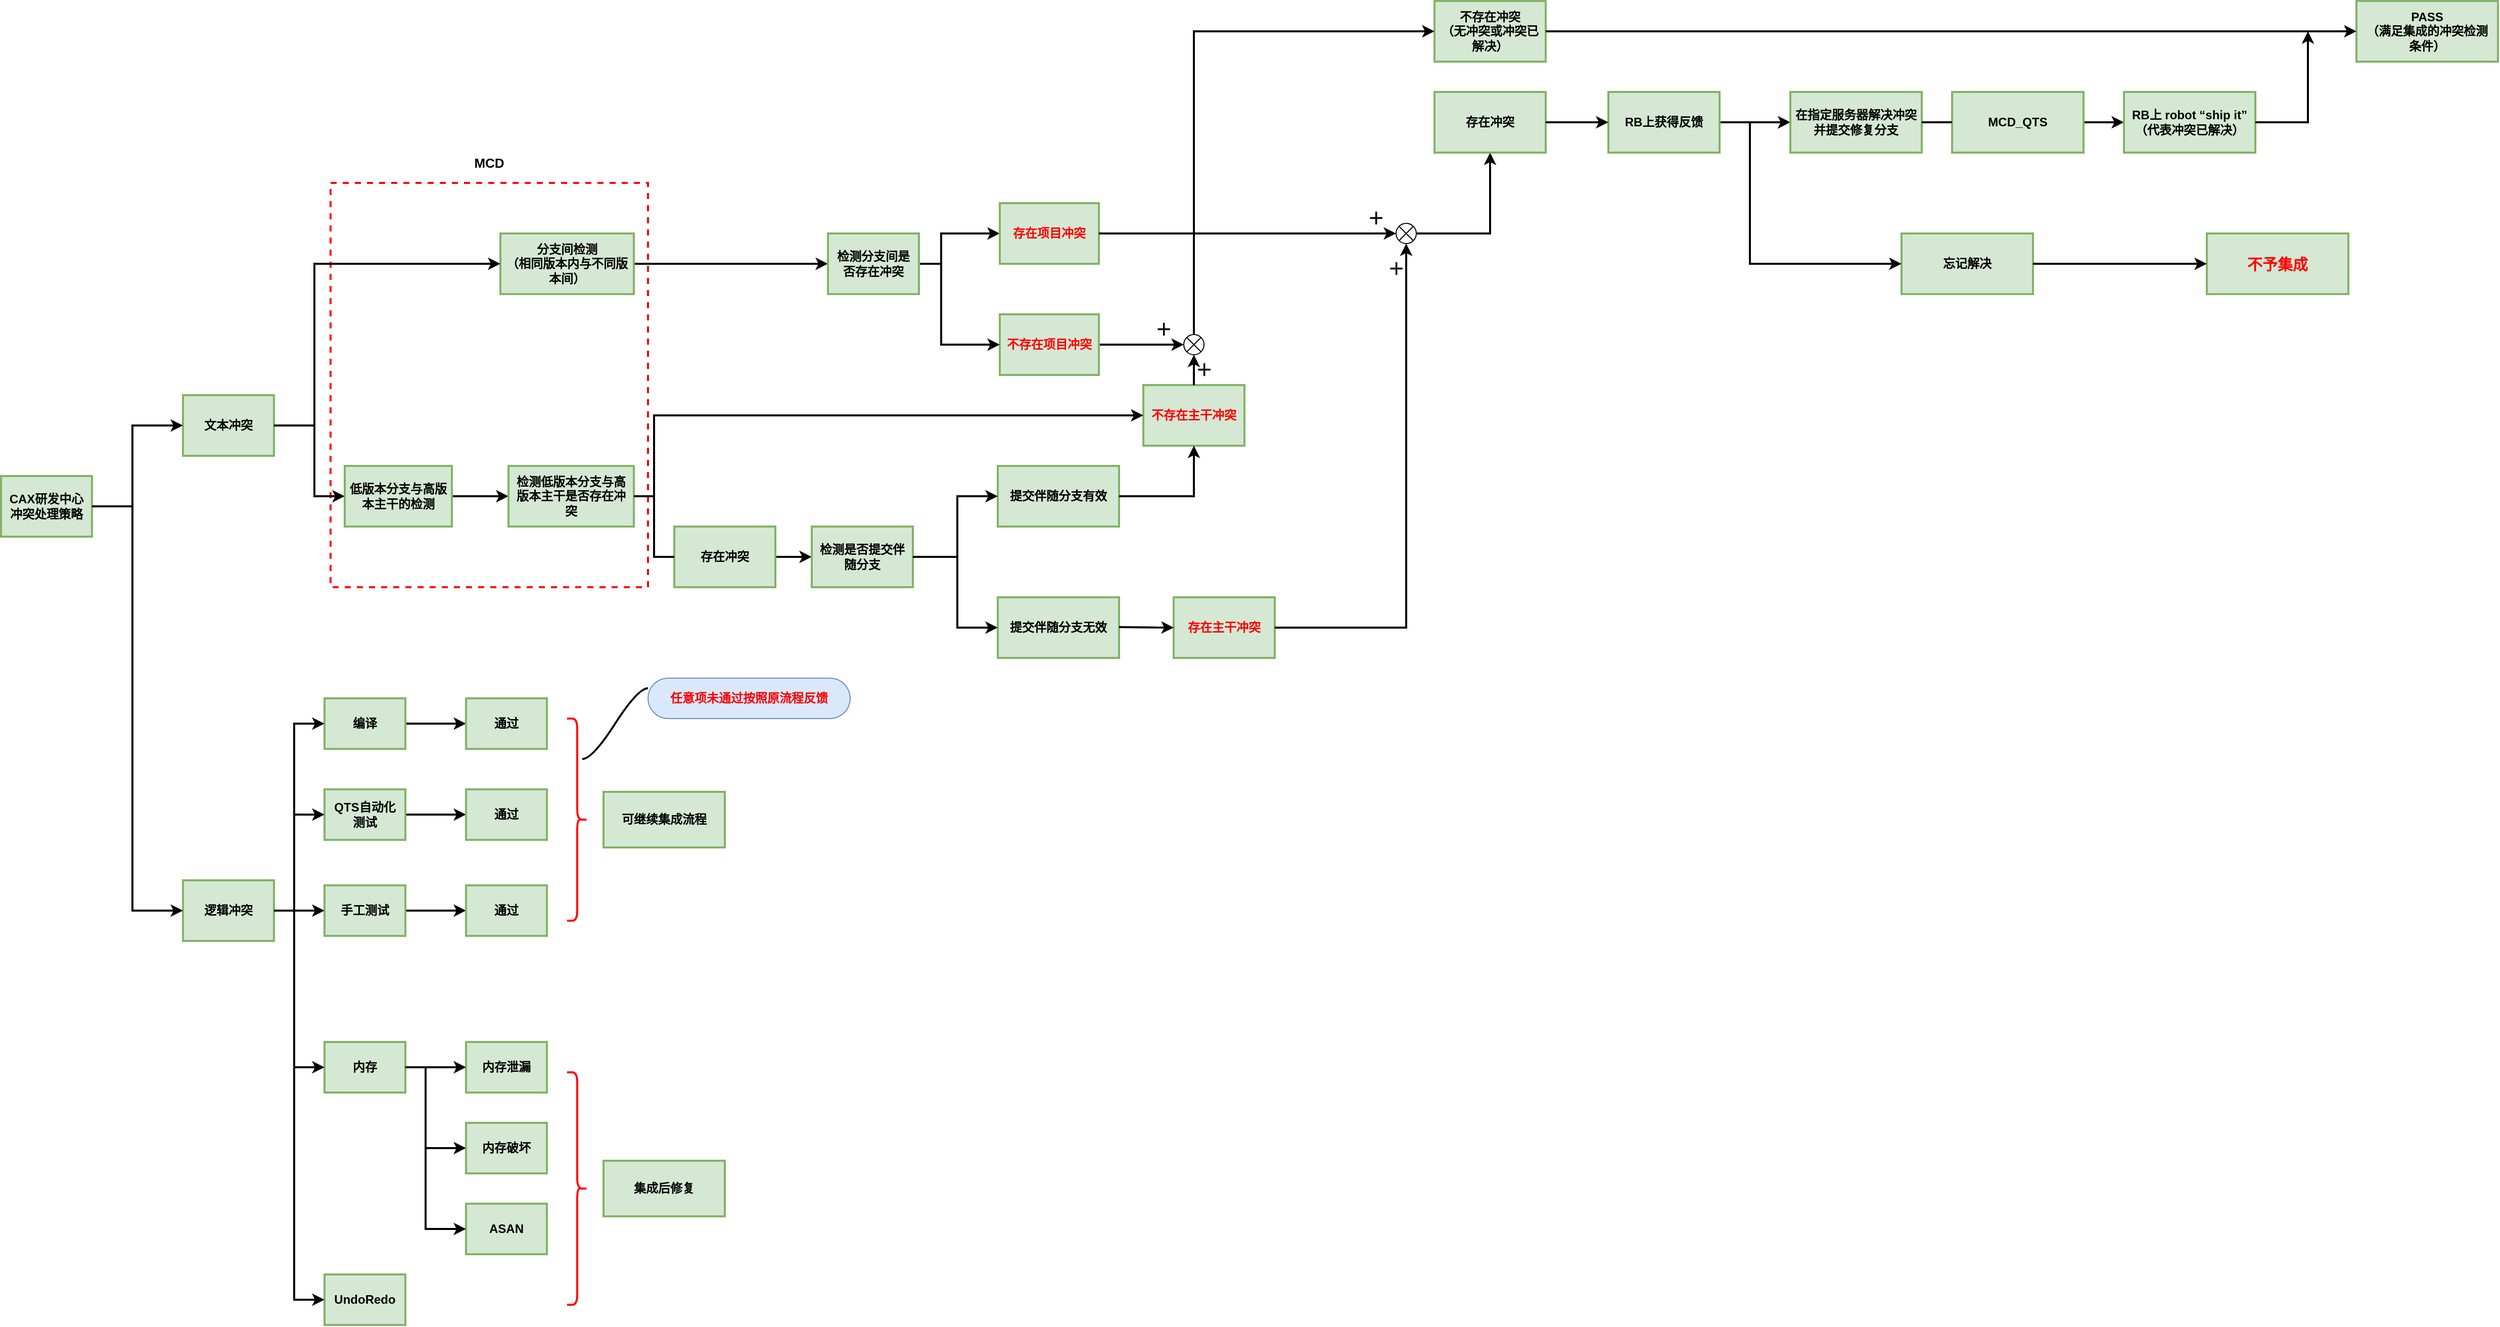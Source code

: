<mxfile version="18.0.2" type="github">
  <diagram id="D4ulN_NYA70THIKxF5Tm" name="Page-1">
    <mxGraphModel dx="2249" dy="1963" grid="1" gridSize="10" guides="1" tooltips="1" connect="1" arrows="1" fold="1" page="1" pageScale="1" pageWidth="827" pageHeight="1169" math="0" shadow="0">
      <root>
        <mxCell id="0" />
        <mxCell id="1" parent="0" />
        <mxCell id="JzqUl4RdUkzFkftv-TBu-1" value="CAX研发中心冲突处理策略" style="rounded=0;whiteSpace=wrap;html=1;fillColor=#d5e8d4;strokeColor=#82B366;strokeWidth=2;sketch=0;glass=0;shadow=0;spacing=6;fontStyle=1" vertex="1" parent="1">
          <mxGeometry x="-10" y="250" width="90" height="60" as="geometry" />
        </mxCell>
        <mxCell id="JzqUl4RdUkzFkftv-TBu-2" value="文本冲突" style="rounded=0;whiteSpace=wrap;html=1;fillColor=#d5e8d4;strokeColor=#82B366;strokeWidth=2;sketch=0;glass=0;shadow=0;spacing=6;fontStyle=1" vertex="1" parent="1">
          <mxGeometry x="170" y="170" width="90" height="60" as="geometry" />
        </mxCell>
        <mxCell id="JzqUl4RdUkzFkftv-TBu-3" value="逻辑冲突" style="rounded=0;whiteSpace=wrap;html=1;fillColor=#d5e8d4;strokeColor=#82B366;strokeWidth=2;sketch=0;glass=0;shadow=0;spacing=6;fontStyle=1" vertex="1" parent="1">
          <mxGeometry x="170" y="650" width="90" height="60" as="geometry" />
        </mxCell>
        <mxCell id="JzqUl4RdUkzFkftv-TBu-4" value="" style="endArrow=classic;html=1;rounded=0;exitX=1;exitY=0.5;exitDx=0;exitDy=0;entryX=0;entryY=0.5;entryDx=0;entryDy=0;strokeWidth=2;" edge="1" parent="1" source="JzqUl4RdUkzFkftv-TBu-1" target="JzqUl4RdUkzFkftv-TBu-2">
          <mxGeometry width="50" height="50" relative="1" as="geometry">
            <mxPoint x="80" y="310" as="sourcePoint" />
            <mxPoint x="130" y="260" as="targetPoint" />
            <Array as="points">
              <mxPoint x="120" y="280" />
              <mxPoint x="120" y="200" />
            </Array>
          </mxGeometry>
        </mxCell>
        <mxCell id="JzqUl4RdUkzFkftv-TBu-12" value="" style="endArrow=none;html=1;rounded=0;strokeWidth=2;" edge="1" parent="1" source="JzqUl4RdUkzFkftv-TBu-2">
          <mxGeometry width="50" height="50" relative="1" as="geometry">
            <mxPoint x="260" y="250" as="sourcePoint" />
            <mxPoint x="300" y="200" as="targetPoint" />
          </mxGeometry>
        </mxCell>
        <mxCell id="JzqUl4RdUkzFkftv-TBu-69" value="" style="edgeStyle=orthogonalEdgeStyle;rounded=0;orthogonalLoop=1;jettySize=auto;html=1;strokeWidth=2;" edge="1" parent="1" source="JzqUl4RdUkzFkftv-TBu-65" target="JzqUl4RdUkzFkftv-TBu-68">
          <mxGeometry relative="1" as="geometry" />
        </mxCell>
        <mxCell id="JzqUl4RdUkzFkftv-TBu-65" value="编译" style="rounded=0;whiteSpace=wrap;html=1;fillColor=#d5e8d4;strokeColor=#82B366;strokeWidth=2;sketch=0;glass=0;shadow=0;spacing=6;fontStyle=1" vertex="1" parent="1">
          <mxGeometry x="310" y="470" width="80" height="50" as="geometry" />
        </mxCell>
        <mxCell id="JzqUl4RdUkzFkftv-TBu-71" value="" style="edgeStyle=orthogonalEdgeStyle;rounded=0;orthogonalLoop=1;jettySize=auto;html=1;strokeWidth=2;" edge="1" parent="1" source="JzqUl4RdUkzFkftv-TBu-66" target="JzqUl4RdUkzFkftv-TBu-70">
          <mxGeometry relative="1" as="geometry" />
        </mxCell>
        <mxCell id="JzqUl4RdUkzFkftv-TBu-66" value="QTS自动化测试" style="rounded=0;whiteSpace=wrap;html=1;fillColor=#d5e8d4;strokeColor=#82B366;strokeWidth=2;sketch=0;glass=0;shadow=0;spacing=6;fontStyle=1" vertex="1" parent="1">
          <mxGeometry x="310" y="560" width="80" height="50" as="geometry" />
        </mxCell>
        <mxCell id="JzqUl4RdUkzFkftv-TBu-73" value="" style="edgeStyle=orthogonalEdgeStyle;rounded=0;orthogonalLoop=1;jettySize=auto;html=1;strokeWidth=2;" edge="1" parent="1" source="JzqUl4RdUkzFkftv-TBu-67" target="JzqUl4RdUkzFkftv-TBu-72">
          <mxGeometry relative="1" as="geometry" />
        </mxCell>
        <mxCell id="JzqUl4RdUkzFkftv-TBu-67" value="手工测试" style="rounded=0;whiteSpace=wrap;html=1;fillColor=#d5e8d4;strokeColor=#82B366;strokeWidth=2;sketch=0;glass=0;shadow=0;spacing=6;fontStyle=1" vertex="1" parent="1">
          <mxGeometry x="310" y="655" width="80" height="50" as="geometry" />
        </mxCell>
        <mxCell id="JzqUl4RdUkzFkftv-TBu-68" value="通过" style="rounded=0;whiteSpace=wrap;html=1;fillColor=#d5e8d4;strokeColor=#82B366;strokeWidth=2;sketch=0;glass=0;shadow=0;spacing=6;fontStyle=1" vertex="1" parent="1">
          <mxGeometry x="450" y="470" width="80" height="50" as="geometry" />
        </mxCell>
        <mxCell id="JzqUl4RdUkzFkftv-TBu-70" value="通过" style="rounded=0;whiteSpace=wrap;html=1;fillColor=#d5e8d4;strokeColor=#82B366;strokeWidth=2;sketch=0;glass=0;shadow=0;spacing=6;fontStyle=1" vertex="1" parent="1">
          <mxGeometry x="450" y="560" width="80" height="50" as="geometry" />
        </mxCell>
        <mxCell id="JzqUl4RdUkzFkftv-TBu-72" value="通过" style="rounded=0;whiteSpace=wrap;html=1;fillColor=#d5e8d4;strokeColor=#82B366;strokeWidth=2;sketch=0;glass=0;shadow=0;spacing=6;fontStyle=1" vertex="1" parent="1">
          <mxGeometry x="450" y="655" width="80" height="50" as="geometry" />
        </mxCell>
        <mxCell id="JzqUl4RdUkzFkftv-TBu-74" value="内存" style="rounded=0;whiteSpace=wrap;html=1;fillColor=#d5e8d4;strokeColor=#82B366;strokeWidth=2;sketch=0;glass=0;shadow=0;spacing=6;fontStyle=1" vertex="1" parent="1">
          <mxGeometry x="310" y="810" width="80" height="50" as="geometry" />
        </mxCell>
        <mxCell id="JzqUl4RdUkzFkftv-TBu-75" value="UndoRedo" style="rounded=0;whiteSpace=wrap;html=1;fillColor=#d5e8d4;strokeColor=#82B366;strokeWidth=2;sketch=0;glass=0;shadow=0;spacing=6;fontStyle=1" vertex="1" parent="1">
          <mxGeometry x="310" y="1040" width="80" height="50" as="geometry" />
        </mxCell>
        <mxCell id="JzqUl4RdUkzFkftv-TBu-76" value="内存泄漏" style="rounded=0;whiteSpace=wrap;html=1;fillColor=#d5e8d4;strokeColor=#82B366;strokeWidth=2;sketch=0;glass=0;shadow=0;spacing=6;fontStyle=1" vertex="1" parent="1">
          <mxGeometry x="450" y="810" width="80" height="50" as="geometry" />
        </mxCell>
        <mxCell id="JzqUl4RdUkzFkftv-TBu-78" value="内存破坏" style="rounded=0;whiteSpace=wrap;html=1;fillColor=#d5e8d4;strokeColor=#82B366;strokeWidth=2;sketch=0;glass=0;shadow=0;spacing=6;fontStyle=1" vertex="1" parent="1">
          <mxGeometry x="450" y="890" width="80" height="50" as="geometry" />
        </mxCell>
        <mxCell id="JzqUl4RdUkzFkftv-TBu-79" value="ASAN" style="rounded=0;whiteSpace=wrap;html=1;fillColor=#d5e8d4;strokeColor=#82B366;strokeWidth=2;sketch=0;glass=0;shadow=0;spacing=6;fontStyle=1" vertex="1" parent="1">
          <mxGeometry x="450" y="970" width="80" height="50" as="geometry" />
        </mxCell>
        <mxCell id="JzqUl4RdUkzFkftv-TBu-82" value="" style="endArrow=classic;html=1;rounded=0;strokeWidth=2;entryX=0;entryY=0.5;entryDx=0;entryDy=0;" edge="1" parent="1" target="JzqUl4RdUkzFkftv-TBu-78">
          <mxGeometry width="50" height="50" relative="1" as="geometry">
            <mxPoint x="410" y="835" as="sourcePoint" />
            <mxPoint x="450" y="880" as="targetPoint" />
            <Array as="points">
              <mxPoint x="410" y="915" />
            </Array>
          </mxGeometry>
        </mxCell>
        <mxCell id="JzqUl4RdUkzFkftv-TBu-83" value="" style="endArrow=classic;html=1;rounded=0;strokeWidth=2;entryX=0;entryY=0.5;entryDx=0;entryDy=0;" edge="1" parent="1" target="JzqUl4RdUkzFkftv-TBu-79">
          <mxGeometry width="50" height="50" relative="1" as="geometry">
            <mxPoint x="410" y="910" as="sourcePoint" />
            <mxPoint x="410" y="940" as="targetPoint" />
            <Array as="points">
              <mxPoint x="410" y="995" />
            </Array>
          </mxGeometry>
        </mxCell>
        <mxCell id="JzqUl4RdUkzFkftv-TBu-84" value="" style="endArrow=classic;html=1;rounded=0;strokeWidth=2;entryX=0;entryY=0.5;entryDx=0;entryDy=0;" edge="1" parent="1" target="JzqUl4RdUkzFkftv-TBu-76">
          <mxGeometry width="50" height="50" relative="1" as="geometry">
            <mxPoint x="390" y="835" as="sourcePoint" />
            <mxPoint x="460" y="780" as="targetPoint" />
          </mxGeometry>
        </mxCell>
        <mxCell id="JzqUl4RdUkzFkftv-TBu-85" value="" style="endArrow=classic;html=1;rounded=0;strokeWidth=2;exitX=1;exitY=0.5;exitDx=0;exitDy=0;entryX=0;entryY=0.5;entryDx=0;entryDy=0;" edge="1" parent="1" source="JzqUl4RdUkzFkftv-TBu-3" target="JzqUl4RdUkzFkftv-TBu-65">
          <mxGeometry width="50" height="50" relative="1" as="geometry">
            <mxPoint x="250" y="800" as="sourcePoint" />
            <mxPoint x="300" y="750" as="targetPoint" />
            <Array as="points">
              <mxPoint x="280" y="680" />
              <mxPoint x="280" y="495" />
            </Array>
          </mxGeometry>
        </mxCell>
        <mxCell id="JzqUl4RdUkzFkftv-TBu-86" value="" style="endArrow=classic;html=1;rounded=0;strokeWidth=2;entryX=0;entryY=0.5;entryDx=0;entryDy=0;" edge="1" parent="1" target="JzqUl4RdUkzFkftv-TBu-67">
          <mxGeometry width="50" height="50" relative="1" as="geometry">
            <mxPoint x="280" y="680" as="sourcePoint" />
            <mxPoint x="310" y="730" as="targetPoint" />
          </mxGeometry>
        </mxCell>
        <mxCell id="JzqUl4RdUkzFkftv-TBu-87" value="" style="endArrow=classic;html=1;rounded=0;strokeWidth=2;entryX=0;entryY=0.5;entryDx=0;entryDy=0;" edge="1" parent="1" target="JzqUl4RdUkzFkftv-TBu-66">
          <mxGeometry width="50" height="50" relative="1" as="geometry">
            <mxPoint x="280" y="585" as="sourcePoint" />
            <mxPoint x="270" y="560" as="targetPoint" />
          </mxGeometry>
        </mxCell>
        <mxCell id="JzqUl4RdUkzFkftv-TBu-88" value="" style="endArrow=classic;html=1;rounded=0;strokeWidth=2;entryX=0;entryY=0.5;entryDx=0;entryDy=0;" edge="1" parent="1" target="JzqUl4RdUkzFkftv-TBu-74">
          <mxGeometry width="50" height="50" relative="1" as="geometry">
            <mxPoint x="280" y="680" as="sourcePoint" />
            <mxPoint x="270" y="770" as="targetPoint" />
            <Array as="points">
              <mxPoint x="280" y="835" />
            </Array>
          </mxGeometry>
        </mxCell>
        <mxCell id="JzqUl4RdUkzFkftv-TBu-89" value="" style="endArrow=classic;html=1;rounded=0;strokeWidth=2;entryX=0;entryY=0.5;entryDx=0;entryDy=0;" edge="1" parent="1" target="JzqUl4RdUkzFkftv-TBu-75">
          <mxGeometry width="50" height="50" relative="1" as="geometry">
            <mxPoint x="280" y="830" as="sourcePoint" />
            <mxPoint x="240" y="940" as="targetPoint" />
            <Array as="points">
              <mxPoint x="280" y="1065" />
            </Array>
          </mxGeometry>
        </mxCell>
        <mxCell id="JzqUl4RdUkzFkftv-TBu-90" value="" style="shape=curlyBracket;whiteSpace=wrap;html=1;rounded=1;flipH=1;shadow=0;glass=0;sketch=0;strokeColor=#FF0000;strokeWidth=2;fillColor=#FF0000;fontColor=#ffffff;size=0.5;" vertex="1" parent="1">
          <mxGeometry x="550" y="490" width="20" height="200" as="geometry" />
        </mxCell>
        <mxCell id="JzqUl4RdUkzFkftv-TBu-91" value="可继续集成流程" style="rounded=0;whiteSpace=wrap;html=1;fillColor=#d5e8d4;strokeColor=#82B366;strokeWidth=2;sketch=0;glass=0;shadow=0;spacing=6;fontStyle=1" vertex="1" parent="1">
          <mxGeometry x="586" y="562.5" width="120" height="55" as="geometry" />
        </mxCell>
        <mxCell id="JzqUl4RdUkzFkftv-TBu-93" value="&lt;b&gt;&lt;font color=&quot;#ff0000&quot;&gt;任意项未通过按照原流程反馈&lt;/font&gt;&lt;/b&gt;" style="whiteSpace=wrap;html=1;rounded=1;arcSize=50;align=center;verticalAlign=middle;strokeWidth=1;autosize=1;spacing=8;treeFolding=1;treeMoving=1;newEdgeStyle={&quot;edgeStyle&quot;:&quot;entityRelationEdgeStyle&quot;,&quot;startArrow&quot;:&quot;none&quot;,&quot;endArrow&quot;:&quot;none&quot;,&quot;segment&quot;:10,&quot;curved&quot;:1};shadow=0;glass=0;sketch=0;fillColor=#dae8fc;strokeColor=#6c8ebf;" vertex="1" parent="1">
          <mxGeometry x="630" y="450" width="200" height="40" as="geometry" />
        </mxCell>
        <mxCell id="JzqUl4RdUkzFkftv-TBu-94" value="" style="edgeStyle=entityRelationEdgeStyle;startArrow=none;endArrow=none;segment=10;curved=1;rounded=0;strokeWidth=2;exitX=0.25;exitY=0.2;exitDx=0;exitDy=0;exitPerimeter=0;" edge="1" parent="1" source="JzqUl4RdUkzFkftv-TBu-90">
          <mxGeometry relative="1" as="geometry">
            <mxPoint x="790" y="708" as="sourcePoint" />
            <mxPoint x="630" y="460" as="targetPoint" />
          </mxGeometry>
        </mxCell>
        <mxCell id="JzqUl4RdUkzFkftv-TBu-95" value="" style="shape=curlyBracket;whiteSpace=wrap;html=1;rounded=1;flipH=1;shadow=0;glass=0;sketch=0;strokeColor=#FF0000;strokeWidth=2;fillColor=#FF0000;fontColor=#ffffff;size=0.5;" vertex="1" parent="1">
          <mxGeometry x="550" y="840" width="20" height="230" as="geometry" />
        </mxCell>
        <mxCell id="JzqUl4RdUkzFkftv-TBu-96" value="集成后修复" style="rounded=0;whiteSpace=wrap;html=1;fillColor=#d5e8d4;strokeColor=#82B366;strokeWidth=2;sketch=0;glass=0;shadow=0;spacing=6;fontStyle=1" vertex="1" parent="1">
          <mxGeometry x="586" y="927.5" width="120" height="55" as="geometry" />
        </mxCell>
        <mxCell id="JzqUl4RdUkzFkftv-TBu-105" value="" style="rounded=0;whiteSpace=wrap;html=1;fontSize=13;fontColor=#FF0000;strokeColor=#FF0000;dashed=1;strokeWidth=2;" vertex="1" parent="1">
          <mxGeometry x="316" y="-40" width="314" height="400" as="geometry" />
        </mxCell>
        <mxCell id="JzqUl4RdUkzFkftv-TBu-106" value="" style="edgeStyle=orthogonalEdgeStyle;rounded=0;orthogonalLoop=1;jettySize=auto;html=1;strokeWidth=2;" edge="1" parent="1" source="JzqUl4RdUkzFkftv-TBu-107" target="JzqUl4RdUkzFkftv-TBu-111">
          <mxGeometry relative="1" as="geometry" />
        </mxCell>
        <mxCell id="JzqUl4RdUkzFkftv-TBu-107" value="分支间检测&lt;br&gt;（相同版本内与不同版本间）" style="rounded=0;whiteSpace=wrap;html=1;fillColor=#d5e8d4;strokeColor=#82B366;strokeWidth=2;sketch=0;glass=0;shadow=0;spacing=6;fontStyle=1" vertex="1" parent="1">
          <mxGeometry x="484" y="10" width="132" height="60" as="geometry" />
        </mxCell>
        <mxCell id="JzqUl4RdUkzFkftv-TBu-108" value="" style="edgeStyle=orthogonalEdgeStyle;rounded=0;orthogonalLoop=1;jettySize=auto;html=1;strokeWidth=2;" edge="1" parent="1" source="JzqUl4RdUkzFkftv-TBu-109" target="JzqUl4RdUkzFkftv-TBu-119">
          <mxGeometry relative="1" as="geometry" />
        </mxCell>
        <mxCell id="JzqUl4RdUkzFkftv-TBu-109" value="低版本分支与高版本主干的检测" style="rounded=0;whiteSpace=wrap;html=1;fillColor=#d5e8d4;strokeColor=#82B366;strokeWidth=2;sketch=0;glass=0;shadow=0;spacing=6;fontStyle=1" vertex="1" parent="1">
          <mxGeometry x="330" y="240" width="106" height="60" as="geometry" />
        </mxCell>
        <mxCell id="JzqUl4RdUkzFkftv-TBu-110" value="" style="edgeStyle=orthogonalEdgeStyle;rounded=0;orthogonalLoop=1;jettySize=auto;html=1;strokeWidth=2;" edge="1" parent="1" source="JzqUl4RdUkzFkftv-TBu-111" target="JzqUl4RdUkzFkftv-TBu-112">
          <mxGeometry relative="1" as="geometry">
            <Array as="points">
              <mxPoint x="920" y="40" />
              <mxPoint x="920" y="10" />
            </Array>
          </mxGeometry>
        </mxCell>
        <mxCell id="JzqUl4RdUkzFkftv-TBu-111" value="检测分支间是否存在冲突" style="rounded=0;whiteSpace=wrap;html=1;fillColor=#d5e8d4;strokeColor=#82B366;strokeWidth=2;sketch=0;glass=0;shadow=0;spacing=6;fontStyle=1" vertex="1" parent="1">
          <mxGeometry x="808" y="10" width="90" height="60" as="geometry" />
        </mxCell>
        <mxCell id="JzqUl4RdUkzFkftv-TBu-112" value="&lt;font color=&quot;#ff0000&quot;&gt;存在项目冲突&lt;/font&gt;" style="rounded=0;whiteSpace=wrap;html=1;fillColor=#d5e8d4;strokeColor=#82B366;strokeWidth=2;sketch=0;glass=0;shadow=0;spacing=6;fontStyle=1" vertex="1" parent="1">
          <mxGeometry x="978" y="-20" width="98" height="60" as="geometry" />
        </mxCell>
        <mxCell id="JzqUl4RdUkzFkftv-TBu-113" value="" style="edgeStyle=orthogonalEdgeStyle;rounded=0;orthogonalLoop=1;jettySize=auto;html=1;strokeWidth=2;entryX=0;entryY=0.5;entryDx=0;entryDy=0;" edge="1" parent="1" source="JzqUl4RdUkzFkftv-TBu-114">
          <mxGeometry relative="1" as="geometry">
            <mxPoint x="1160" y="120" as="targetPoint" />
          </mxGeometry>
        </mxCell>
        <mxCell id="JzqUl4RdUkzFkftv-TBu-114" value="&lt;font color=&quot;#ff0000&quot;&gt;不存在项目冲突&lt;/font&gt;" style="rounded=0;whiteSpace=wrap;html=1;fillColor=#d5e8d4;strokeColor=#82B366;strokeWidth=2;sketch=0;glass=0;shadow=0;spacing=6;fontStyle=1" vertex="1" parent="1">
          <mxGeometry x="978" y="90" width="98" height="60" as="geometry" />
        </mxCell>
        <mxCell id="JzqUl4RdUkzFkftv-TBu-115" value="" style="endArrow=classic;html=1;rounded=0;strokeWidth=2;entryX=0;entryY=0.5;entryDx=0;entryDy=0;" edge="1" parent="1" target="JzqUl4RdUkzFkftv-TBu-114">
          <mxGeometry width="50" height="50" relative="1" as="geometry">
            <mxPoint x="920" y="40" as="sourcePoint" />
            <mxPoint x="978" y="-10" as="targetPoint" />
            <Array as="points">
              <mxPoint x="920" y="70" />
              <mxPoint x="920" y="120" />
            </Array>
          </mxGeometry>
        </mxCell>
        <mxCell id="JzqUl4RdUkzFkftv-TBu-116" value="" style="endArrow=classic;html=1;rounded=0;strokeWidth=2;entryX=0;entryY=0.5;entryDx=0;entryDy=0;" edge="1" parent="1" target="JzqUl4RdUkzFkftv-TBu-107">
          <mxGeometry width="50" height="50" relative="1" as="geometry">
            <mxPoint x="300" y="200" as="sourcePoint" />
            <mxPoint x="320" y="70" as="targetPoint" />
            <Array as="points">
              <mxPoint x="300" y="40" />
            </Array>
          </mxGeometry>
        </mxCell>
        <mxCell id="JzqUl4RdUkzFkftv-TBu-117" value="" style="endArrow=classic;html=1;rounded=0;strokeWidth=2;entryX=0;entryY=0.5;entryDx=0;entryDy=0;" edge="1" parent="1" target="JzqUl4RdUkzFkftv-TBu-109">
          <mxGeometry width="50" height="50" relative="1" as="geometry">
            <mxPoint x="300" y="200" as="sourcePoint" />
            <mxPoint x="280" y="340" as="targetPoint" />
            <Array as="points">
              <mxPoint x="300" y="270" />
            </Array>
          </mxGeometry>
        </mxCell>
        <mxCell id="JzqUl4RdUkzFkftv-TBu-118" value="" style="edgeStyle=orthogonalEdgeStyle;rounded=0;orthogonalLoop=1;jettySize=auto;html=1;strokeWidth=2;startArrow=none;" edge="1" parent="1" source="JzqUl4RdUkzFkftv-TBu-122" target="JzqUl4RdUkzFkftv-TBu-120">
          <mxGeometry relative="1" as="geometry" />
        </mxCell>
        <mxCell id="JzqUl4RdUkzFkftv-TBu-119" value="检测低版本分支与高版本主干是否存在冲突" style="rounded=0;whiteSpace=wrap;html=1;fillColor=#d5e8d4;strokeColor=#82B366;strokeWidth=2;sketch=0;glass=0;shadow=0;spacing=7;fontStyle=1" vertex="1" parent="1">
          <mxGeometry x="492" y="240" width="124" height="60" as="geometry" />
        </mxCell>
        <mxCell id="JzqUl4RdUkzFkftv-TBu-120" value="检测是否提交伴随分支" style="rounded=0;whiteSpace=wrap;html=1;fillColor=#d5e8d4;strokeColor=#82B366;strokeWidth=2;sketch=0;glass=0;shadow=0;spacing=7;fontStyle=1" vertex="1" parent="1">
          <mxGeometry x="792" y="300" width="100" height="60" as="geometry" />
        </mxCell>
        <mxCell id="JzqUl4RdUkzFkftv-TBu-121" value="&lt;font color=&quot;#ff0000&quot;&gt;不存在主干冲突&lt;/font&gt;" style="rounded=0;whiteSpace=wrap;html=1;fillColor=#d5e8d4;strokeColor=#82B366;strokeWidth=2;sketch=0;glass=0;shadow=0;spacing=7;fontStyle=1" vertex="1" parent="1">
          <mxGeometry x="1120" y="160" width="100" height="60" as="geometry" />
        </mxCell>
        <mxCell id="JzqUl4RdUkzFkftv-TBu-122" value="存在冲突" style="rounded=0;whiteSpace=wrap;html=1;fillColor=#d5e8d4;strokeColor=#82B366;strokeWidth=2;sketch=0;glass=0;shadow=0;spacing=7;fontStyle=1" vertex="1" parent="1">
          <mxGeometry x="656" y="300" width="100" height="60" as="geometry" />
        </mxCell>
        <mxCell id="JzqUl4RdUkzFkftv-TBu-123" value="" style="edgeStyle=orthogonalEdgeStyle;rounded=0;orthogonalLoop=1;jettySize=auto;html=1;strokeWidth=2;endArrow=none;" edge="1" parent="1" source="JzqUl4RdUkzFkftv-TBu-119" target="JzqUl4RdUkzFkftv-TBu-122">
          <mxGeometry relative="1" as="geometry">
            <mxPoint x="616" y="270" as="sourcePoint" />
            <mxPoint x="786" y="270" as="targetPoint" />
          </mxGeometry>
        </mxCell>
        <mxCell id="JzqUl4RdUkzFkftv-TBu-124" value="" style="endArrow=classic;html=1;rounded=0;fontColor=#FF0000;strokeWidth=2;entryX=0;entryY=0.5;entryDx=0;entryDy=0;" edge="1" parent="1" target="JzqUl4RdUkzFkftv-TBu-121">
          <mxGeometry width="50" height="50" relative="1" as="geometry">
            <mxPoint x="636" y="270" as="sourcePoint" />
            <mxPoint x="596" y="170" as="targetPoint" />
            <Array as="points">
              <mxPoint x="636" y="190" />
            </Array>
          </mxGeometry>
        </mxCell>
        <mxCell id="JzqUl4RdUkzFkftv-TBu-125" value="提交伴随分支有效" style="rounded=0;whiteSpace=wrap;html=1;fillColor=#d5e8d4;strokeColor=#82B366;strokeWidth=2;sketch=0;glass=0;shadow=0;spacing=7;fontStyle=1" vertex="1" parent="1">
          <mxGeometry x="976" y="240" width="120" height="60" as="geometry" />
        </mxCell>
        <mxCell id="JzqUl4RdUkzFkftv-TBu-126" value="提交伴随分支无效" style="rounded=0;whiteSpace=wrap;html=1;fillColor=#d5e8d4;strokeColor=#82B366;strokeWidth=2;sketch=0;glass=0;shadow=0;spacing=7;fontStyle=1" vertex="1" parent="1">
          <mxGeometry x="976" y="370" width="120" height="60" as="geometry" />
        </mxCell>
        <mxCell id="JzqUl4RdUkzFkftv-TBu-127" value="" style="endArrow=classic;html=1;rounded=0;strokeWidth=2;exitX=1;exitY=0.5;exitDx=0;exitDy=0;entryX=0;entryY=0.5;entryDx=0;entryDy=0;" edge="1" parent="1" target="JzqUl4RdUkzFkftv-TBu-125">
          <mxGeometry width="50" height="50" relative="1" as="geometry">
            <mxPoint x="892" y="330.0" as="sourcePoint" />
            <mxPoint x="986" y="320" as="targetPoint" />
            <Array as="points">
              <mxPoint x="936" y="330" />
              <mxPoint x="936" y="270" />
            </Array>
          </mxGeometry>
        </mxCell>
        <mxCell id="JzqUl4RdUkzFkftv-TBu-128" value="" style="endArrow=classic;html=1;rounded=0;strokeWidth=2;entryX=0;entryY=0.5;entryDx=0;entryDy=0;" edge="1" parent="1" target="JzqUl4RdUkzFkftv-TBu-126">
          <mxGeometry width="50" height="50" relative="1" as="geometry">
            <mxPoint x="936" y="330.0" as="sourcePoint" />
            <mxPoint x="946" y="400" as="targetPoint" />
            <Array as="points">
              <mxPoint x="936" y="400" />
            </Array>
          </mxGeometry>
        </mxCell>
        <mxCell id="JzqUl4RdUkzFkftv-TBu-129" value="&lt;font color=&quot;#ff0000&quot;&gt;存在主干冲突&lt;/font&gt;" style="rounded=0;whiteSpace=wrap;html=1;fillColor=#d5e8d4;strokeColor=#82B366;strokeWidth=2;sketch=0;glass=0;shadow=0;spacing=7;fontStyle=1" vertex="1" parent="1">
          <mxGeometry x="1150" y="370" width="100" height="60" as="geometry" />
        </mxCell>
        <mxCell id="JzqUl4RdUkzFkftv-TBu-130" value="" style="endArrow=classic;html=1;rounded=0;strokeWidth=2;exitX=1;exitY=0.5;exitDx=0;exitDy=0;entryX=0;entryY=0.5;entryDx=0;entryDy=0;" edge="1" parent="1" target="JzqUl4RdUkzFkftv-TBu-129">
          <mxGeometry width="50" height="50" relative="1" as="geometry">
            <mxPoint x="1096" y="399.5" as="sourcePoint" />
            <mxPoint x="1160" y="399.5" as="targetPoint" />
          </mxGeometry>
        </mxCell>
        <mxCell id="JzqUl4RdUkzFkftv-TBu-134" value="" style="endArrow=classic;html=1;rounded=0;fontSize=15;fontColor=#FF0000;strokeWidth=2;exitX=1;exitY=0.5;exitDx=0;exitDy=0;entryX=0.5;entryY=1;entryDx=0;entryDy=0;" edge="1" parent="1" source="JzqUl4RdUkzFkftv-TBu-125" target="JzqUl4RdUkzFkftv-TBu-121">
          <mxGeometry width="50" height="50" relative="1" as="geometry">
            <mxPoint x="1140" y="310" as="sourcePoint" />
            <mxPoint x="1190" y="260" as="targetPoint" />
            <Array as="points">
              <mxPoint x="1170" y="270" />
            </Array>
          </mxGeometry>
        </mxCell>
        <mxCell id="JzqUl4RdUkzFkftv-TBu-135" value="" style="endArrow=classic;html=1;rounded=0;fontSize=15;fontColor=#FF0000;strokeWidth=2;exitX=0.5;exitY=0;exitDx=0;exitDy=0;entryX=0.5;entryY=1;entryDx=0;entryDy=0;" edge="1" parent="1" source="JzqUl4RdUkzFkftv-TBu-121">
          <mxGeometry width="50" height="50" relative="1" as="geometry">
            <mxPoint x="1240" y="210" as="sourcePoint" />
            <mxPoint x="1170" y="130" as="targetPoint" />
          </mxGeometry>
        </mxCell>
        <mxCell id="JzqUl4RdUkzFkftv-TBu-137" value="" style="endArrow=classic;html=1;rounded=0;fontSize=15;fontColor=#FF0000;strokeWidth=2;exitX=1;exitY=0.5;exitDx=0;exitDy=0;entryX=0;entryY=0.5;entryDx=0;entryDy=0;" edge="1" parent="1" source="JzqUl4RdUkzFkftv-TBu-112" target="JzqUl4RdUkzFkftv-TBu-144">
          <mxGeometry width="50" height="50" relative="1" as="geometry">
            <mxPoint x="1230" y="20" as="sourcePoint" />
            <mxPoint x="1510" y="40" as="targetPoint" />
          </mxGeometry>
        </mxCell>
        <mxCell id="JzqUl4RdUkzFkftv-TBu-138" value="&lt;font color=&quot;#000000&quot;&gt;&lt;b&gt;MCD&lt;/b&gt;&lt;/font&gt;" style="rounded=0;whiteSpace=wrap;html=1;dashed=1;fontSize=13;fontColor=#FF0000;strokeColor=#FFFFFF;strokeWidth=2;" vertex="1" parent="1">
          <mxGeometry x="420" y="-70" width="106" height="20" as="geometry" />
        </mxCell>
        <mxCell id="JzqUl4RdUkzFkftv-TBu-139" value="" style="endArrow=classic;html=1;rounded=0;fontSize=15;fontColor=#FF0000;strokeWidth=2;exitX=1;exitY=0.5;exitDx=0;exitDy=0;entryX=0.5;entryY=1;entryDx=0;entryDy=0;" edge="1" parent="1" source="JzqUl4RdUkzFkftv-TBu-129" target="JzqUl4RdUkzFkftv-TBu-144">
          <mxGeometry width="50" height="50" relative="1" as="geometry">
            <mxPoint x="1340" y="410" as="sourcePoint" />
            <mxPoint x="1520" y="50" as="targetPoint" />
            <Array as="points">
              <mxPoint x="1380" y="400" />
            </Array>
          </mxGeometry>
        </mxCell>
        <mxCell id="JzqUl4RdUkzFkftv-TBu-140" value="" style="endArrow=classic;html=1;rounded=0;fontSize=15;fontColor=#FF0000;strokeWidth=2;exitX=1;exitY=0.5;exitDx=0;exitDy=0;entryX=0.5;entryY=1;entryDx=0;entryDy=0;" edge="1" parent="1" source="JzqUl4RdUkzFkftv-TBu-144" target="JzqUl4RdUkzFkftv-TBu-153">
          <mxGeometry width="50" height="50" relative="1" as="geometry">
            <mxPoint x="1348" y="30" as="sourcePoint" />
            <mxPoint x="1418" y="30" as="targetPoint" />
            <Array as="points">
              <mxPoint x="1463" y="10" />
            </Array>
          </mxGeometry>
        </mxCell>
        <mxCell id="JzqUl4RdUkzFkftv-TBu-144" value="" style="shape=sumEllipse;perimeter=ellipsePerimeter;whiteSpace=wrap;html=1;backgroundOutline=1;rounded=0;shadow=0;glass=0;sketch=0;fontColor=#FF0000;strokeColor=#000000;strokeWidth=1;fillColor=none;" vertex="1" parent="1">
          <mxGeometry x="1370" width="20" height="20" as="geometry" />
        </mxCell>
        <mxCell id="JzqUl4RdUkzFkftv-TBu-145" value="&lt;font size=&quot;1&quot; color=&quot;#000000&quot;&gt;&lt;b style=&quot;font-size: 16px;&quot;&gt;＋&lt;/b&gt;&lt;/font&gt;" style="text;html=1;strokeColor=none;fillColor=none;align=center;verticalAlign=middle;whiteSpace=wrap;rounded=0;shadow=0;glass=0;sketch=0;fontColor=#FF0000;" vertex="1" parent="1">
          <mxGeometry x="1110" y="90" width="60" height="30" as="geometry" />
        </mxCell>
        <mxCell id="JzqUl4RdUkzFkftv-TBu-146" value="&lt;font size=&quot;1&quot; color=&quot;#000000&quot;&gt;&lt;b style=&quot;font-size: 16px;&quot;&gt;＋&lt;/b&gt;&lt;/font&gt;" style="text;html=1;strokeColor=none;fillColor=none;align=center;verticalAlign=middle;whiteSpace=wrap;rounded=0;shadow=0;glass=0;sketch=0;fontColor=#FF0000;" vertex="1" parent="1">
          <mxGeometry x="1150" y="130" width="60" height="30" as="geometry" />
        </mxCell>
        <mxCell id="JzqUl4RdUkzFkftv-TBu-147" value="&lt;font size=&quot;1&quot; color=&quot;#000000&quot;&gt;&lt;b style=&quot;font-size: 16px;&quot;&gt;＋&lt;/b&gt;&lt;/font&gt;" style="text;html=1;strokeColor=none;fillColor=none;align=center;verticalAlign=middle;whiteSpace=wrap;rounded=0;shadow=0;glass=0;sketch=0;fontColor=#FF0000;" vertex="1" parent="1">
          <mxGeometry x="1320" y="-20" width="60" height="30" as="geometry" />
        </mxCell>
        <mxCell id="JzqUl4RdUkzFkftv-TBu-150" value="&lt;font size=&quot;1&quot; color=&quot;#000000&quot;&gt;&lt;b style=&quot;font-size: 16px;&quot;&gt;＋&lt;/b&gt;&lt;/font&gt;" style="text;html=1;strokeColor=none;fillColor=none;align=center;verticalAlign=middle;whiteSpace=wrap;rounded=0;shadow=0;glass=0;sketch=0;fontColor=#FF0000;" vertex="1" parent="1">
          <mxGeometry x="1340" y="30" width="60" height="30" as="geometry" />
        </mxCell>
        <mxCell id="JzqUl4RdUkzFkftv-TBu-153" value="存在冲突" style="rounded=0;whiteSpace=wrap;html=1;fillColor=#d5e8d4;strokeColor=#82B366;strokeWidth=2;sketch=0;glass=0;shadow=0;spacing=6;fontStyle=1" vertex="1" parent="1">
          <mxGeometry x="1408" y="-130" width="110" height="60" as="geometry" />
        </mxCell>
        <mxCell id="JzqUl4RdUkzFkftv-TBu-154" value="不存在冲突&lt;br&gt;（无冲突或冲突已解决）" style="rounded=0;whiteSpace=wrap;html=1;fillColor=#d5e8d4;strokeColor=#82B366;strokeWidth=2;sketch=0;glass=0;shadow=0;spacing=6;fontStyle=1" vertex="1" parent="1">
          <mxGeometry x="1408" y="-220" width="110" height="60" as="geometry" />
        </mxCell>
        <mxCell id="JzqUl4RdUkzFkftv-TBu-155" value="" style="endArrow=classic;html=1;rounded=0;strokeWidth=2;entryX=0;entryY=0.5;entryDx=0;entryDy=0;exitX=0.5;exitY=0;exitDx=0;exitDy=0;" edge="1" parent="1" target="JzqUl4RdUkzFkftv-TBu-154" source="JzqUl4RdUkzFkftv-TBu-142">
          <mxGeometry width="50" height="50" relative="1" as="geometry">
            <mxPoint x="1540" y="-90" as="sourcePoint" />
            <mxPoint x="1590" y="-140" as="targetPoint" />
            <Array as="points">
              <mxPoint x="1170" y="-190" />
              <mxPoint x="1350" y="-190" />
            </Array>
          </mxGeometry>
        </mxCell>
        <mxCell id="JzqUl4RdUkzFkftv-TBu-156" value="" style="edgeStyle=orthogonalEdgeStyle;rounded=0;orthogonalLoop=1;jettySize=auto;html=1;strokeWidth=2;" edge="1" parent="1" source="JzqUl4RdUkzFkftv-TBu-158" target="JzqUl4RdUkzFkftv-TBu-160">
          <mxGeometry relative="1" as="geometry" />
        </mxCell>
        <mxCell id="JzqUl4RdUkzFkftv-TBu-157" value="" style="edgeStyle=orthogonalEdgeStyle;rounded=0;orthogonalLoop=1;jettySize=auto;html=1;strokeWidth=2;" edge="1" parent="1" source="JzqUl4RdUkzFkftv-TBu-158" target="JzqUl4RdUkzFkftv-TBu-160">
          <mxGeometry relative="1" as="geometry" />
        </mxCell>
        <mxCell id="JzqUl4RdUkzFkftv-TBu-158" value="RB上获得反馈" style="rounded=0;whiteSpace=wrap;html=1;fillColor=#d5e8d4;strokeColor=#82B366;strokeWidth=2;sketch=0;glass=0;shadow=0;spacing=6;fontStyle=1" vertex="1" parent="1">
          <mxGeometry x="1580" y="-130" width="110" height="60" as="geometry" />
        </mxCell>
        <mxCell id="JzqUl4RdUkzFkftv-TBu-159" value="" style="edgeStyle=orthogonalEdgeStyle;rounded=0;orthogonalLoop=1;jettySize=auto;html=1;strokeWidth=2;startArrow=none;" edge="1" parent="1" source="JzqUl4RdUkzFkftv-TBu-170" target="JzqUl4RdUkzFkftv-TBu-162">
          <mxGeometry relative="1" as="geometry" />
        </mxCell>
        <mxCell id="JzqUl4RdUkzFkftv-TBu-160" value="在指定服务器解决冲突并提交修复分支" style="rounded=0;whiteSpace=wrap;html=1;fillColor=#d5e8d4;strokeColor=#82B366;strokeWidth=2;sketch=0;glass=0;shadow=0;spacing=6;fontStyle=1" vertex="1" parent="1">
          <mxGeometry x="1760" y="-130" width="130" height="60" as="geometry" />
        </mxCell>
        <mxCell id="JzqUl4RdUkzFkftv-TBu-162" value="RB上 robot “ship it”&lt;br&gt;（代表冲突已解决）" style="rounded=0;whiteSpace=wrap;html=1;fillColor=#d5e8d4;strokeColor=#82B366;strokeWidth=2;sketch=0;glass=0;shadow=0;spacing=6;fontStyle=1" vertex="1" parent="1">
          <mxGeometry x="2090" y="-130" width="130" height="60" as="geometry" />
        </mxCell>
        <mxCell id="JzqUl4RdUkzFkftv-TBu-163" value="" style="endArrow=classic;html=1;rounded=0;strokeWidth=2;entryX=0;entryY=0.5;entryDx=0;entryDy=0;exitX=1;exitY=0.5;exitDx=0;exitDy=0;" edge="1" parent="1" source="JzqUl4RdUkzFkftv-TBu-153" target="JzqUl4RdUkzFkftv-TBu-158">
          <mxGeometry width="50" height="50" relative="1" as="geometry">
            <mxPoint x="1568" y="-100" as="sourcePoint" />
            <mxPoint x="1588" y="-50" as="targetPoint" />
            <Array as="points" />
          </mxGeometry>
        </mxCell>
        <mxCell id="JzqUl4RdUkzFkftv-TBu-164" value="PASS&lt;br&gt;（满足集成的冲突检测条件）" style="rounded=0;whiteSpace=wrap;html=1;fillColor=#d5e8d4;strokeColor=#82B366;strokeWidth=2;sketch=0;glass=0;shadow=0;spacing=6;fontStyle=1" vertex="1" parent="1">
          <mxGeometry x="2320" y="-220" width="140" height="60" as="geometry" />
        </mxCell>
        <mxCell id="JzqUl4RdUkzFkftv-TBu-165" value="" style="endArrow=classic;html=1;rounded=0;strokeWidth=2;exitX=1;exitY=0.5;exitDx=0;exitDy=0;entryX=0;entryY=0.5;entryDx=0;entryDy=0;" edge="1" parent="1" source="JzqUl4RdUkzFkftv-TBu-154" target="JzqUl4RdUkzFkftv-TBu-164">
          <mxGeometry width="50" height="50" relative="1" as="geometry">
            <mxPoint x="1654" y="-200" as="sourcePoint" />
            <mxPoint x="1764" y="-210" as="targetPoint" />
          </mxGeometry>
        </mxCell>
        <mxCell id="JzqUl4RdUkzFkftv-TBu-166" value="忘记解决" style="rounded=0;whiteSpace=wrap;html=1;fillColor=#d5e8d4;strokeColor=#82B366;strokeWidth=2;sketch=0;glass=0;shadow=0;spacing=6;fontStyle=1" vertex="1" parent="1">
          <mxGeometry x="1870" y="10" width="130" height="60" as="geometry" />
        </mxCell>
        <mxCell id="JzqUl4RdUkzFkftv-TBu-167" value="" style="endArrow=classic;html=1;rounded=0;strokeWidth=2;entryX=0;entryY=0.5;entryDx=0;entryDy=0;" edge="1" parent="1" target="JzqUl4RdUkzFkftv-TBu-166">
          <mxGeometry width="50" height="50" relative="1" as="geometry">
            <mxPoint x="1720" y="-100" as="sourcePoint" />
            <mxPoint x="1790" y="30" as="targetPoint" />
            <Array as="points">
              <mxPoint x="1720" y="40" />
            </Array>
          </mxGeometry>
        </mxCell>
        <mxCell id="JzqUl4RdUkzFkftv-TBu-168" value="&lt;font style=&quot;font-size: 15px;&quot; color=&quot;#ff0000&quot;&gt;不予集成&lt;/font&gt;" style="rounded=0;whiteSpace=wrap;html=1;fillColor=#d5e8d4;strokeColor=#82B366;strokeWidth=2;sketch=0;glass=0;shadow=0;spacing=6;fontStyle=1" vertex="1" parent="1">
          <mxGeometry x="2172" y="10" width="140" height="60" as="geometry" />
        </mxCell>
        <mxCell id="JzqUl4RdUkzFkftv-TBu-169" value="" style="endArrow=classic;html=1;rounded=0;strokeWidth=2;exitX=1;exitY=0.5;exitDx=0;exitDy=0;entryX=0;entryY=0.5;entryDx=0;entryDy=0;" edge="1" parent="1" source="JzqUl4RdUkzFkftv-TBu-166" target="JzqUl4RdUkzFkftv-TBu-168">
          <mxGeometry width="50" height="50" relative="1" as="geometry">
            <mxPoint x="2050" y="60" as="sourcePoint" />
            <mxPoint x="2100" y="10" as="targetPoint" />
          </mxGeometry>
        </mxCell>
        <mxCell id="JzqUl4RdUkzFkftv-TBu-170" value="MCD_QTS" style="rounded=0;whiteSpace=wrap;html=1;fillColor=#d5e8d4;strokeColor=#82B366;strokeWidth=2;sketch=0;glass=0;shadow=0;spacing=6;fontStyle=1" vertex="1" parent="1">
          <mxGeometry x="1920" y="-130" width="130" height="60" as="geometry" />
        </mxCell>
        <mxCell id="JzqUl4RdUkzFkftv-TBu-171" value="" style="edgeStyle=orthogonalEdgeStyle;rounded=0;orthogonalLoop=1;jettySize=auto;html=1;strokeWidth=2;endArrow=none;" edge="1" parent="1" source="JzqUl4RdUkzFkftv-TBu-160" target="JzqUl4RdUkzFkftv-TBu-170">
          <mxGeometry relative="1" as="geometry">
            <mxPoint x="1890" y="-100" as="sourcePoint" />
            <mxPoint x="2090" y="-100" as="targetPoint" />
          </mxGeometry>
        </mxCell>
        <mxCell id="JzqUl4RdUkzFkftv-TBu-142" value="" style="shape=sumEllipse;perimeter=ellipsePerimeter;whiteSpace=wrap;html=1;backgroundOutline=1;rounded=0;shadow=0;glass=0;sketch=0;fontColor=#FF0000;strokeColor=#000000;strokeWidth=1;fillColor=none;" vertex="1" parent="1">
          <mxGeometry x="1160" y="110" width="20" height="20" as="geometry" />
        </mxCell>
        <mxCell id="JzqUl4RdUkzFkftv-TBu-172" value="" style="endArrow=classic;html=1;rounded=0;fontSize=16;fontColor=#000000;strokeWidth=2;exitX=1;exitY=0.5;exitDx=0;exitDy=0;" edge="1" parent="1" source="JzqUl4RdUkzFkftv-TBu-162">
          <mxGeometry width="50" height="50" relative="1" as="geometry">
            <mxPoint x="2252" y="-80" as="sourcePoint" />
            <mxPoint x="2272" y="-190" as="targetPoint" />
            <Array as="points">
              <mxPoint x="2272" y="-100" />
            </Array>
          </mxGeometry>
        </mxCell>
        <mxCell id="JzqUl4RdUkzFkftv-TBu-173" value="" style="endArrow=classic;html=1;rounded=0;fontSize=16;fontColor=#000000;strokeWidth=2;entryX=0;entryY=0.5;entryDx=0;entryDy=0;" edge="1" parent="1" target="JzqUl4RdUkzFkftv-TBu-3">
          <mxGeometry width="50" height="50" relative="1" as="geometry">
            <mxPoint x="120" y="280" as="sourcePoint" />
            <mxPoint x="160" y="470" as="targetPoint" />
            <Array as="points">
              <mxPoint x="120" y="680" />
            </Array>
          </mxGeometry>
        </mxCell>
      </root>
    </mxGraphModel>
  </diagram>
</mxfile>
